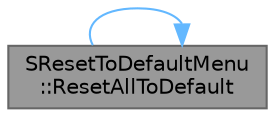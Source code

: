 digraph "SResetToDefaultMenu::ResetAllToDefault"
{
 // INTERACTIVE_SVG=YES
 // LATEX_PDF_SIZE
  bgcolor="transparent";
  edge [fontname=Helvetica,fontsize=10,labelfontname=Helvetica,labelfontsize=10];
  node [fontname=Helvetica,fontsize=10,shape=box,height=0.2,width=0.4];
  rankdir="LR";
  Node1 [id="Node000001",label="SResetToDefaultMenu\l::ResetAllToDefault",height=0.2,width=0.4,color="gray40", fillcolor="grey60", style="filled", fontcolor="black",tooltip="Resets all properties to default."];
  Node1 -> Node1 [id="edge1_Node000001_Node000001",color="steelblue1",style="solid",tooltip=" "];
}

